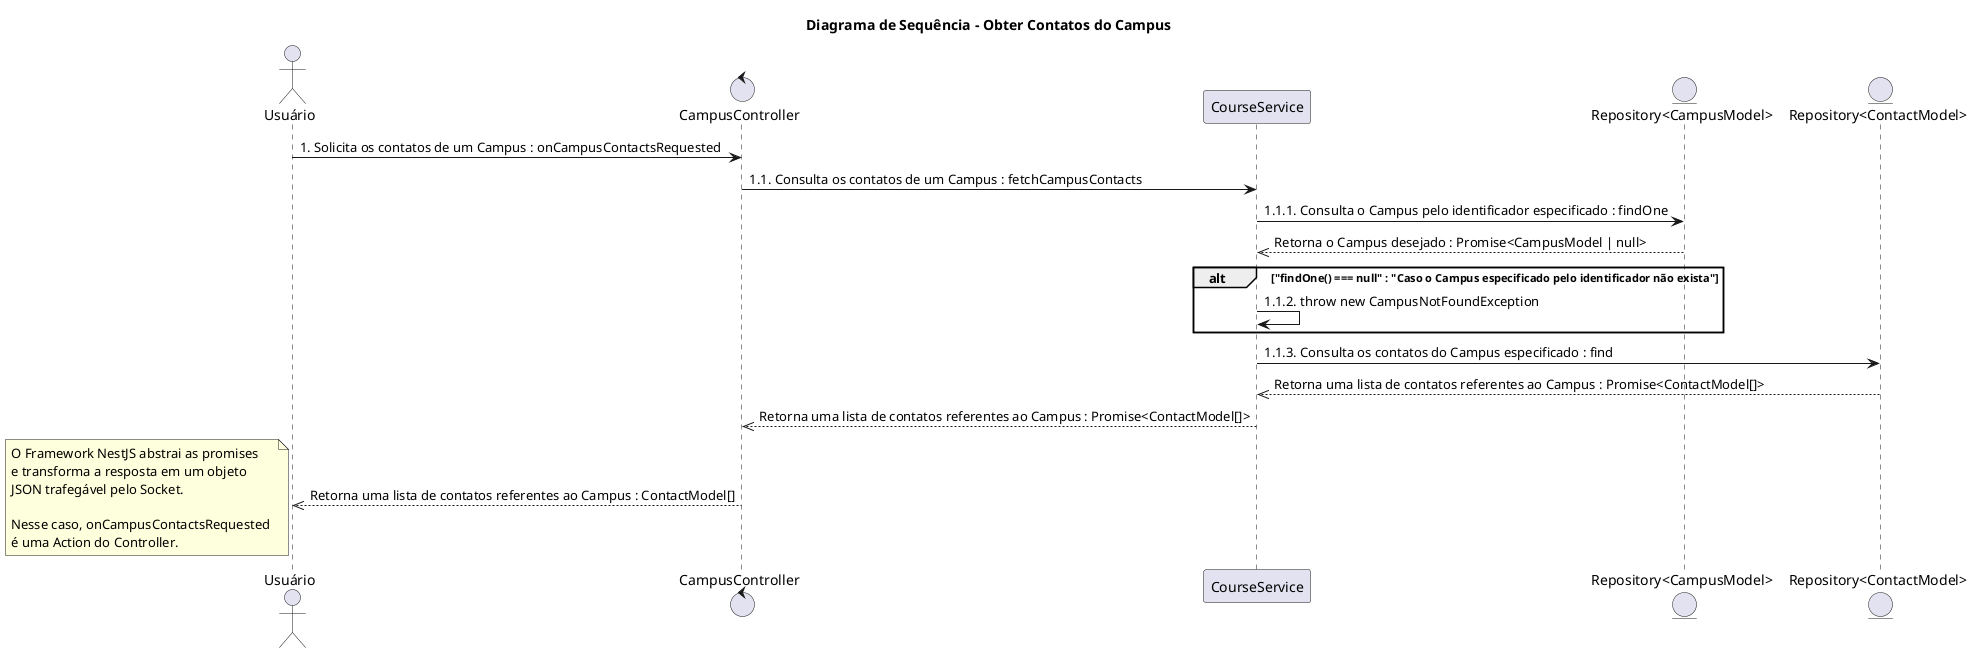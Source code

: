 @startuml "Sequence Diagram"

title "Diagrama de Sequência - Obter Contatos do Campus"

actor "Usuário"                   as USER
control "CampusController"        as CAMPUS_CONTROLLER
participant "CourseService"       as COURSE_SERVICE
entity "Repository<CampusModel>"  as CAMPUS_REPOSITORY
entity "Repository<ContactModel>" as CONTACT_REPOSITORY

USER -> CAMPUS_CONTROLLER : 1. Solicita os contatos de um Campus : onCampusContactsRequested
CAMPUS_CONTROLLER -> COURSE_SERVICE : 1.1. Consulta os contatos de um Campus : fetchCampusContacts
COURSE_SERVICE -> CAMPUS_REPOSITORY : 1.1.1. Consulta o Campus pelo identificador especificado : findOne
CAMPUS_REPOSITORY -->> COURSE_SERVICE : Retorna o Campus desejado : Promise<CampusModel | null>
alt "findOne() === null" : "Caso o Campus especificado pelo identificador não exista"
  COURSE_SERVICE -> COURSE_SERVICE : 1.1.2. throw new CampusNotFoundException
end
COURSE_SERVICE -> CONTACT_REPOSITORY : 1.1.3. Consulta os contatos do Campus especificado : find
CONTACT_REPOSITORY -->> COURSE_SERVICE : Retorna uma lista de contatos referentes ao Campus : Promise<ContactModel[]>
COURSE_SERVICE -->> CAMPUS_CONTROLLER : Retorna uma lista de contatos referentes ao Campus : Promise<ContactModel[]>
CAMPUS_CONTROLLER -->> USER : Retorna uma lista de contatos referentes ao Campus : ContactModel[]
note left
  O Framework NestJS abstrai as promises 
  e transforma a resposta em um objeto 
  JSON trafegável pelo Socket. 

  Nesse caso, onCampusContactsRequested 
  é uma Action do Controller.
end note

@enduml
